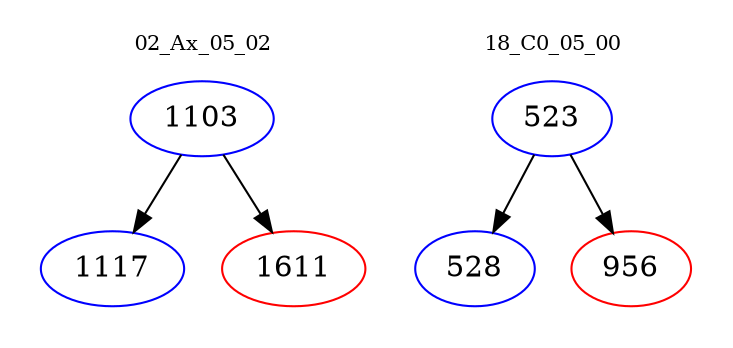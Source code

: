 digraph{
subgraph cluster_0 {
color = white
label = "02_Ax_05_02";
fontsize=10;
T0_1103 [label="1103", color="blue"]
T0_1103 -> T0_1117 [color="black"]
T0_1117 [label="1117", color="blue"]
T0_1103 -> T0_1611 [color="black"]
T0_1611 [label="1611", color="red"]
}
subgraph cluster_1 {
color = white
label = "18_C0_05_00";
fontsize=10;
T1_523 [label="523", color="blue"]
T1_523 -> T1_528 [color="black"]
T1_528 [label="528", color="blue"]
T1_523 -> T1_956 [color="black"]
T1_956 [label="956", color="red"]
}
}

